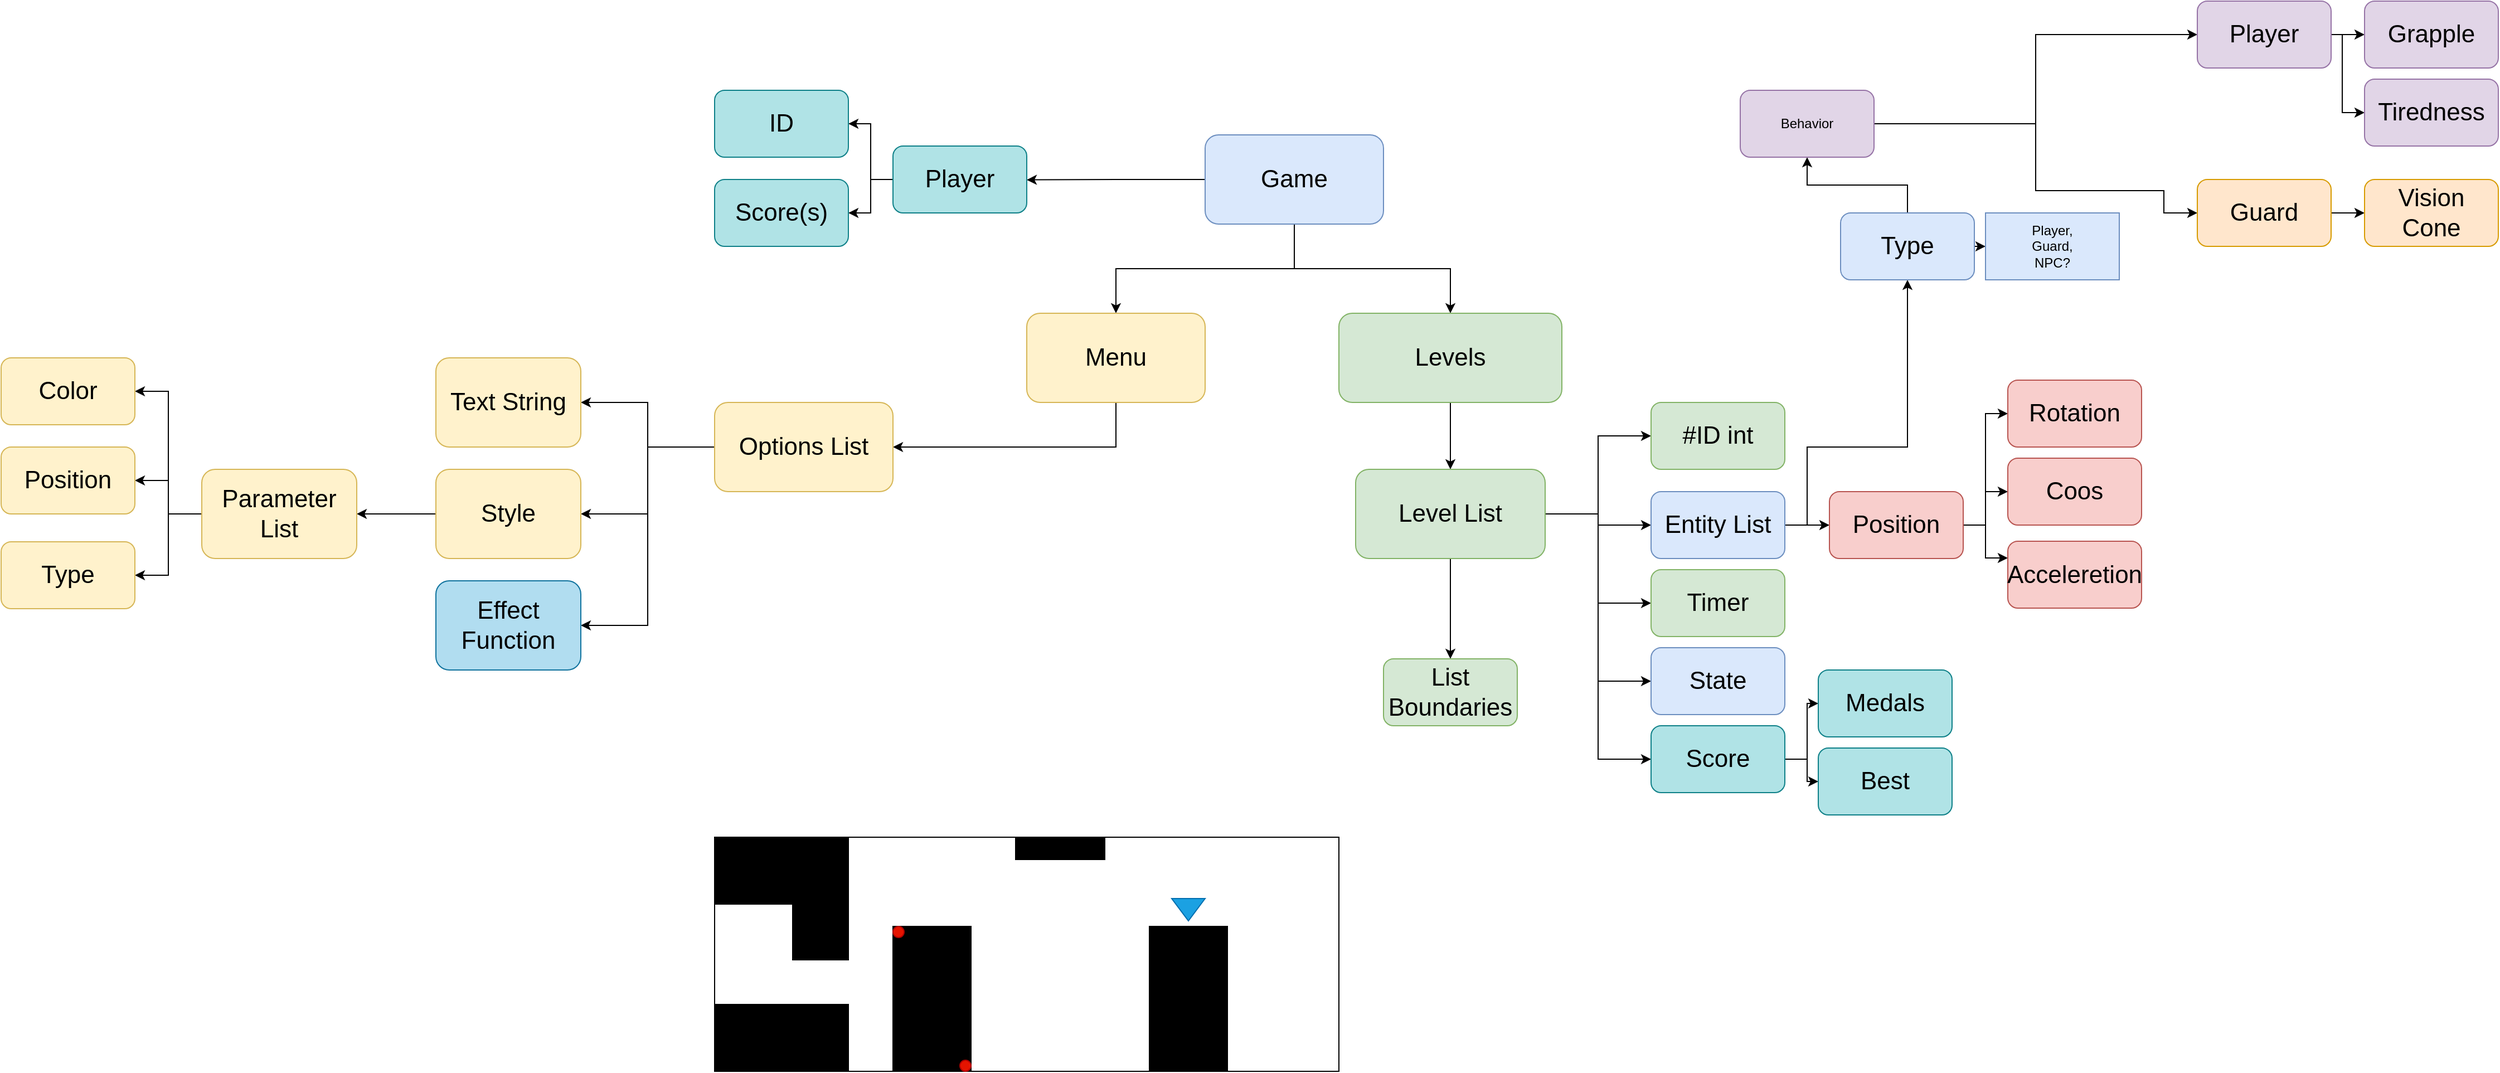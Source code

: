 <mxfile version="20.8.20" type="github">
  <diagram name="Page-1" id="5bFIFE7P2a4ww-F7kp4S">
    <mxGraphModel dx="4671" dy="926" grid="1" gridSize="10" guides="1" tooltips="1" connect="1" arrows="1" fold="1" page="1" pageScale="1" pageWidth="827" pageHeight="1169" math="0" shadow="0">
      <root>
        <mxCell id="0" />
        <mxCell id="1" parent="0" />
        <mxCell id="trhLgWfXly_DadddX9xE-12" style="edgeStyle=orthogonalEdgeStyle;rounded=0;orthogonalLoop=1;jettySize=auto;html=1;exitX=0.5;exitY=1;exitDx=0;exitDy=0;fontSize=22;" parent="1" source="trhLgWfXly_DadddX9xE-9" target="trhLgWfXly_DadddX9xE-10" edge="1">
          <mxGeometry relative="1" as="geometry" />
        </mxCell>
        <mxCell id="trhLgWfXly_DadddX9xE-13" style="edgeStyle=orthogonalEdgeStyle;rounded=0;orthogonalLoop=1;jettySize=auto;html=1;entryX=0.5;entryY=0;entryDx=0;entryDy=0;fontSize=22;" parent="1" source="trhLgWfXly_DadddX9xE-9" target="trhLgWfXly_DadddX9xE-11" edge="1">
          <mxGeometry relative="1" as="geometry" />
        </mxCell>
        <mxCell id="trhLgWfXly_DadddX9xE-42" style="edgeStyle=orthogonalEdgeStyle;rounded=0;orthogonalLoop=1;jettySize=auto;html=1;exitX=0;exitY=0.5;exitDx=0;exitDy=0;fontSize=22;" parent="1" source="trhLgWfXly_DadddX9xE-9" edge="1">
          <mxGeometry relative="1" as="geometry">
            <mxPoint x="-1880" y="200.333" as="targetPoint" />
          </mxGeometry>
        </mxCell>
        <mxCell id="trhLgWfXly_DadddX9xE-9" value="&lt;font style=&quot;font-size: 22px;&quot;&gt;Game&lt;/font&gt;" style="rounded=1;whiteSpace=wrap;html=1;fontSize=22;fillColor=#dae8fc;strokeColor=#6c8ebf;" parent="1" vertex="1">
          <mxGeometry x="-1720" y="160" width="160" height="80" as="geometry" />
        </mxCell>
        <mxCell id="trhLgWfXly_DadddX9xE-15" style="edgeStyle=orthogonalEdgeStyle;rounded=0;orthogonalLoop=1;jettySize=auto;html=1;exitX=0.5;exitY=1;exitDx=0;exitDy=0;fontSize=22;" parent="1" source="trhLgWfXly_DadddX9xE-10" target="trhLgWfXly_DadddX9xE-14" edge="1">
          <mxGeometry relative="1" as="geometry" />
        </mxCell>
        <mxCell id="trhLgWfXly_DadddX9xE-10" value="Menu" style="rounded=1;whiteSpace=wrap;html=1;fontSize=22;fillColor=#fff2cc;strokeColor=#d6b656;" parent="1" vertex="1">
          <mxGeometry x="-1880" y="320" width="160" height="80" as="geometry" />
        </mxCell>
        <mxCell id="trhLgWfXly_DadddX9xE-31" style="edgeStyle=orthogonalEdgeStyle;rounded=0;orthogonalLoop=1;jettySize=auto;html=1;exitX=0.5;exitY=1;exitDx=0;exitDy=0;fontSize=22;" parent="1" source="trhLgWfXly_DadddX9xE-11" target="trhLgWfXly_DadddX9xE-30" edge="1">
          <mxGeometry relative="1" as="geometry" />
        </mxCell>
        <mxCell id="trhLgWfXly_DadddX9xE-11" value="Levels" style="rounded=1;whiteSpace=wrap;html=1;fontSize=22;fillColor=#d5e8d4;strokeColor=#82b366;" parent="1" vertex="1">
          <mxGeometry x="-1600" y="320" width="200" height="80" as="geometry" />
        </mxCell>
        <mxCell id="trhLgWfXly_DadddX9xE-21" style="edgeStyle=orthogonalEdgeStyle;rounded=0;orthogonalLoop=1;jettySize=auto;html=1;exitX=0;exitY=0.5;exitDx=0;exitDy=0;fontSize=22;" parent="1" source="trhLgWfXly_DadddX9xE-14" target="trhLgWfXly_DadddX9xE-16" edge="1">
          <mxGeometry relative="1" as="geometry" />
        </mxCell>
        <mxCell id="trhLgWfXly_DadddX9xE-22" style="edgeStyle=orthogonalEdgeStyle;rounded=0;orthogonalLoop=1;jettySize=auto;html=1;exitX=0;exitY=0.5;exitDx=0;exitDy=0;fontSize=22;" parent="1" source="trhLgWfXly_DadddX9xE-14" target="trhLgWfXly_DadddX9xE-17" edge="1">
          <mxGeometry relative="1" as="geometry" />
        </mxCell>
        <mxCell id="trhLgWfXly_DadddX9xE-23" style="edgeStyle=orthogonalEdgeStyle;rounded=0;orthogonalLoop=1;jettySize=auto;html=1;exitX=0;exitY=0.5;exitDx=0;exitDy=0;entryX=1;entryY=0.5;entryDx=0;entryDy=0;fontSize=22;" parent="1" source="trhLgWfXly_DadddX9xE-14" target="trhLgWfXly_DadddX9xE-18" edge="1">
          <mxGeometry relative="1" as="geometry" />
        </mxCell>
        <mxCell id="trhLgWfXly_DadddX9xE-14" value="Options List" style="rounded=1;whiteSpace=wrap;html=1;fontSize=22;fillColor=#fff2cc;strokeColor=#d6b656;" parent="1" vertex="1">
          <mxGeometry x="-2160" y="400" width="160" height="80" as="geometry" />
        </mxCell>
        <mxCell id="trhLgWfXly_DadddX9xE-16" value="Text String" style="rounded=1;whiteSpace=wrap;html=1;fontSize=22;fillColor=#fff2cc;strokeColor=#d6b656;" parent="1" vertex="1">
          <mxGeometry x="-2410" y="360" width="130" height="80" as="geometry" />
        </mxCell>
        <mxCell id="trhLgWfXly_DadddX9xE-20" style="edgeStyle=orthogonalEdgeStyle;rounded=0;orthogonalLoop=1;jettySize=auto;html=1;exitX=0;exitY=0.5;exitDx=0;exitDy=0;fontSize=22;" parent="1" source="trhLgWfXly_DadddX9xE-17" target="trhLgWfXly_DadddX9xE-19" edge="1">
          <mxGeometry relative="1" as="geometry" />
        </mxCell>
        <mxCell id="trhLgWfXly_DadddX9xE-17" value="Style" style="rounded=1;whiteSpace=wrap;html=1;fontSize=22;fillColor=#fff2cc;strokeColor=#d6b656;" parent="1" vertex="1">
          <mxGeometry x="-2410" y="460" width="130" height="80" as="geometry" />
        </mxCell>
        <mxCell id="trhLgWfXly_DadddX9xE-18" value="Effect Function" style="rounded=1;whiteSpace=wrap;html=1;fontSize=22;fillColor=#b1ddf0;strokeColor=#10739e;" parent="1" vertex="1">
          <mxGeometry x="-2410" y="560" width="130" height="80" as="geometry" />
        </mxCell>
        <mxCell id="trhLgWfXly_DadddX9xE-27" style="edgeStyle=orthogonalEdgeStyle;rounded=0;orthogonalLoop=1;jettySize=auto;html=1;exitX=0;exitY=0.5;exitDx=0;exitDy=0;entryX=1;entryY=0.5;entryDx=0;entryDy=0;fontSize=22;" parent="1" source="trhLgWfXly_DadddX9xE-19" target="trhLgWfXly_DadddX9xE-25" edge="1">
          <mxGeometry relative="1" as="geometry" />
        </mxCell>
        <mxCell id="trhLgWfXly_DadddX9xE-28" style="edgeStyle=orthogonalEdgeStyle;rounded=0;orthogonalLoop=1;jettySize=auto;html=1;exitX=0;exitY=0.5;exitDx=0;exitDy=0;fontSize=22;" parent="1" source="trhLgWfXly_DadddX9xE-19" target="trhLgWfXly_DadddX9xE-24" edge="1">
          <mxGeometry relative="1" as="geometry" />
        </mxCell>
        <mxCell id="trhLgWfXly_DadddX9xE-29" style="edgeStyle=orthogonalEdgeStyle;rounded=0;orthogonalLoop=1;jettySize=auto;html=1;exitX=0;exitY=0.5;exitDx=0;exitDy=0;entryX=1;entryY=0.5;entryDx=0;entryDy=0;fontSize=22;" parent="1" source="trhLgWfXly_DadddX9xE-19" target="trhLgWfXly_DadddX9xE-26" edge="1">
          <mxGeometry relative="1" as="geometry" />
        </mxCell>
        <mxCell id="trhLgWfXly_DadddX9xE-19" value="Parameter List" style="rounded=1;whiteSpace=wrap;html=1;fontSize=22;fillColor=#fff2cc;strokeColor=#d6b656;" parent="1" vertex="1">
          <mxGeometry x="-2620" y="460" width="139" height="80" as="geometry" />
        </mxCell>
        <mxCell id="trhLgWfXly_DadddX9xE-24" value="Position" style="rounded=1;whiteSpace=wrap;html=1;fontSize=22;fillColor=#fff2cc;strokeColor=#d6b656;" parent="1" vertex="1">
          <mxGeometry x="-2800" y="440" width="120" height="60" as="geometry" />
        </mxCell>
        <mxCell id="trhLgWfXly_DadddX9xE-25" value="Type" style="rounded=1;whiteSpace=wrap;html=1;fontSize=22;fillColor=#fff2cc;strokeColor=#d6b656;" parent="1" vertex="1">
          <mxGeometry x="-2800" y="525" width="120" height="60" as="geometry" />
        </mxCell>
        <mxCell id="trhLgWfXly_DadddX9xE-26" value="Color" style="rounded=1;whiteSpace=wrap;html=1;fontSize=22;fillColor=#fff2cc;strokeColor=#d6b656;" parent="1" vertex="1">
          <mxGeometry x="-2800" y="360" width="120" height="60" as="geometry" />
        </mxCell>
        <mxCell id="trhLgWfXly_DadddX9xE-37" style="edgeStyle=orthogonalEdgeStyle;rounded=0;orthogonalLoop=1;jettySize=auto;html=1;exitX=1;exitY=0.5;exitDx=0;exitDy=0;entryX=0;entryY=0.5;entryDx=0;entryDy=0;fontSize=22;" parent="1" source="trhLgWfXly_DadddX9xE-30" target="trhLgWfXly_DadddX9xE-32" edge="1">
          <mxGeometry relative="1" as="geometry" />
        </mxCell>
        <mxCell id="trhLgWfXly_DadddX9xE-38" style="edgeStyle=orthogonalEdgeStyle;rounded=0;orthogonalLoop=1;jettySize=auto;html=1;exitX=1;exitY=0.5;exitDx=0;exitDy=0;entryX=0;entryY=0.5;entryDx=0;entryDy=0;fontSize=22;" parent="1" source="trhLgWfXly_DadddX9xE-30" target="trhLgWfXly_DadddX9xE-33" edge="1">
          <mxGeometry relative="1" as="geometry" />
        </mxCell>
        <mxCell id="trhLgWfXly_DadddX9xE-40" style="edgeStyle=orthogonalEdgeStyle;rounded=0;orthogonalLoop=1;jettySize=auto;html=1;exitX=1;exitY=0.5;exitDx=0;exitDy=0;entryX=0;entryY=0.5;entryDx=0;entryDy=0;fontSize=22;" parent="1" source="trhLgWfXly_DadddX9xE-30" target="trhLgWfXly_DadddX9xE-35" edge="1">
          <mxGeometry relative="1" as="geometry" />
        </mxCell>
        <mxCell id="trhLgWfXly_DadddX9xE-41" style="edgeStyle=orthogonalEdgeStyle;rounded=0;orthogonalLoop=1;jettySize=auto;html=1;exitX=1;exitY=0.5;exitDx=0;exitDy=0;entryX=0;entryY=0.5;entryDx=0;entryDy=0;fontSize=22;" parent="1" source="trhLgWfXly_DadddX9xE-30" target="trhLgWfXly_DadddX9xE-36" edge="1">
          <mxGeometry relative="1" as="geometry" />
        </mxCell>
        <mxCell id="trhLgWfXly_DadddX9xE-51" style="edgeStyle=orthogonalEdgeStyle;rounded=0;orthogonalLoop=1;jettySize=auto;html=1;exitX=0.5;exitY=1;exitDx=0;exitDy=0;entryX=0.5;entryY=0;entryDx=0;entryDy=0;fontSize=22;" parent="1" source="trhLgWfXly_DadddX9xE-30" target="trhLgWfXly_DadddX9xE-34" edge="1">
          <mxGeometry relative="1" as="geometry" />
        </mxCell>
        <mxCell id="_1f17MS2EXYu9Ie10YHu-11" style="edgeStyle=orthogonalEdgeStyle;rounded=0;orthogonalLoop=1;jettySize=auto;html=1;exitX=1;exitY=0.5;exitDx=0;exitDy=0;entryX=0;entryY=0.5;entryDx=0;entryDy=0;" edge="1" parent="1" source="trhLgWfXly_DadddX9xE-30" target="_1f17MS2EXYu9Ie10YHu-9">
          <mxGeometry relative="1" as="geometry" />
        </mxCell>
        <mxCell id="trhLgWfXly_DadddX9xE-30" value="Level List" style="rounded=1;whiteSpace=wrap;html=1;fontSize=22;fillColor=#d5e8d4;strokeColor=#82b366;" parent="1" vertex="1">
          <mxGeometry x="-1585" y="460" width="170" height="80" as="geometry" />
        </mxCell>
        <mxCell id="trhLgWfXly_DadddX9xE-32" value="#ID int" style="rounded=1;whiteSpace=wrap;html=1;fontSize=22;fillColor=#d5e8d4;strokeColor=#82b366;" parent="1" vertex="1">
          <mxGeometry x="-1320" y="400" width="120" height="60" as="geometry" />
        </mxCell>
        <mxCell id="trhLgWfXly_DadddX9xE-58" style="edgeStyle=orthogonalEdgeStyle;rounded=0;orthogonalLoop=1;jettySize=auto;html=1;exitX=1;exitY=0.5;exitDx=0;exitDy=0;fontSize=22;" parent="1" source="trhLgWfXly_DadddX9xE-33" target="trhLgWfXly_DadddX9xE-52" edge="1">
          <mxGeometry relative="1" as="geometry" />
        </mxCell>
        <mxCell id="trhLgWfXly_DadddX9xE-63" style="edgeStyle=orthogonalEdgeStyle;rounded=0;orthogonalLoop=1;jettySize=auto;html=1;exitX=1;exitY=0.5;exitDx=0;exitDy=0;entryX=0.5;entryY=1;entryDx=0;entryDy=0;fontSize=22;" parent="1" source="trhLgWfXly_DadddX9xE-33" target="trhLgWfXly_DadddX9xE-50" edge="1">
          <mxGeometry relative="1" as="geometry">
            <Array as="points">
              <mxPoint x="-1180" y="510" />
              <mxPoint x="-1180" y="440" />
              <mxPoint x="-1090" y="440" />
            </Array>
          </mxGeometry>
        </mxCell>
        <mxCell id="trhLgWfXly_DadddX9xE-33" value="Entity List" style="rounded=1;whiteSpace=wrap;html=1;fontSize=22;fillColor=#dae8fc;strokeColor=#6c8ebf;" parent="1" vertex="1">
          <mxGeometry x="-1320" y="480" width="120" height="60" as="geometry" />
        </mxCell>
        <mxCell id="trhLgWfXly_DadddX9xE-34" value="List Boundaries" style="rounded=1;whiteSpace=wrap;html=1;fontSize=22;fillColor=#d5e8d4;strokeColor=#82b366;" parent="1" vertex="1">
          <mxGeometry x="-1560" y="630" width="120" height="60" as="geometry" />
        </mxCell>
        <mxCell id="trhLgWfXly_DadddX9xE-35" value="Timer" style="rounded=1;whiteSpace=wrap;html=1;fontSize=22;fillColor=#d5e8d4;strokeColor=#82b366;" parent="1" vertex="1">
          <mxGeometry x="-1320" y="550" width="120" height="60" as="geometry" />
        </mxCell>
        <mxCell id="trhLgWfXly_DadddX9xE-36" value="State" style="rounded=1;whiteSpace=wrap;html=1;fontSize=22;fillColor=#dae8fc;strokeColor=#6c8ebf;" parent="1" vertex="1">
          <mxGeometry x="-1320" y="620" width="120" height="60" as="geometry" />
        </mxCell>
        <mxCell id="trhLgWfXly_DadddX9xE-47" style="edgeStyle=orthogonalEdgeStyle;rounded=0;orthogonalLoop=1;jettySize=auto;html=1;exitX=0;exitY=0.5;exitDx=0;exitDy=0;fontSize=22;" parent="1" source="trhLgWfXly_DadddX9xE-43" target="trhLgWfXly_DadddX9xE-46" edge="1">
          <mxGeometry relative="1" as="geometry" />
        </mxCell>
        <mxCell id="trhLgWfXly_DadddX9xE-48" style="edgeStyle=orthogonalEdgeStyle;rounded=0;orthogonalLoop=1;jettySize=auto;html=1;exitX=0;exitY=0.5;exitDx=0;exitDy=0;fontSize=22;" parent="1" source="trhLgWfXly_DadddX9xE-43" target="trhLgWfXly_DadddX9xE-45" edge="1">
          <mxGeometry relative="1" as="geometry" />
        </mxCell>
        <mxCell id="trhLgWfXly_DadddX9xE-43" value="Player" style="rounded=1;whiteSpace=wrap;html=1;fontSize=22;fillColor=#b0e3e6;strokeColor=#0e8088;" parent="1" vertex="1">
          <mxGeometry x="-2000" y="170" width="120" height="60" as="geometry" />
        </mxCell>
        <mxCell id="trhLgWfXly_DadddX9xE-45" value="ID" style="rounded=1;whiteSpace=wrap;html=1;fontSize=22;fillColor=#b0e3e6;strokeColor=#0e8088;" parent="1" vertex="1">
          <mxGeometry x="-2160" y="120" width="120" height="60" as="geometry" />
        </mxCell>
        <mxCell id="trhLgWfXly_DadddX9xE-46" value="Score(s)" style="rounded=1;whiteSpace=wrap;html=1;fontSize=22;fillColor=#b0e3e6;strokeColor=#0e8088;" parent="1" vertex="1">
          <mxGeometry x="-2160" y="200" width="120" height="60" as="geometry" />
        </mxCell>
        <mxCell id="_1f17MS2EXYu9Ie10YHu-5" style="edgeStyle=orthogonalEdgeStyle;rounded=0;orthogonalLoop=1;jettySize=auto;html=1;exitX=1;exitY=0.5;exitDx=0;exitDy=0;entryX=0;entryY=0.5;entryDx=0;entryDy=0;" edge="1" parent="1" source="trhLgWfXly_DadddX9xE-50" target="_1f17MS2EXYu9Ie10YHu-4">
          <mxGeometry relative="1" as="geometry" />
        </mxCell>
        <mxCell id="_1f17MS2EXYu9Ie10YHu-6" style="edgeStyle=orthogonalEdgeStyle;rounded=0;orthogonalLoop=1;jettySize=auto;html=1;exitX=0.5;exitY=0;exitDx=0;exitDy=0;entryX=0.5;entryY=1;entryDx=0;entryDy=0;" edge="1" parent="1" source="trhLgWfXly_DadddX9xE-50" target="_1f17MS2EXYu9Ie10YHu-1">
          <mxGeometry relative="1" as="geometry" />
        </mxCell>
        <mxCell id="trhLgWfXly_DadddX9xE-50" value="Type" style="rounded=1;whiteSpace=wrap;html=1;fontSize=22;fillColor=#dae8fc;strokeColor=#6c8ebf;" parent="1" vertex="1">
          <mxGeometry x="-1150" y="230" width="120" height="60" as="geometry" />
        </mxCell>
        <mxCell id="trhLgWfXly_DadddX9xE-60" style="edgeStyle=orthogonalEdgeStyle;rounded=0;orthogonalLoop=1;jettySize=auto;html=1;exitX=1;exitY=0.5;exitDx=0;exitDy=0;entryX=0;entryY=0.5;entryDx=0;entryDy=0;fontSize=22;" parent="1" source="trhLgWfXly_DadddX9xE-52" target="trhLgWfXly_DadddX9xE-56" edge="1">
          <mxGeometry relative="1" as="geometry" />
        </mxCell>
        <mxCell id="trhLgWfXly_DadddX9xE-61" style="edgeStyle=orthogonalEdgeStyle;rounded=0;orthogonalLoop=1;jettySize=auto;html=1;exitX=1;exitY=0.5;exitDx=0;exitDy=0;fontSize=22;" parent="1" source="trhLgWfXly_DadddX9xE-52" target="trhLgWfXly_DadddX9xE-53" edge="1">
          <mxGeometry relative="1" as="geometry" />
        </mxCell>
        <mxCell id="trhLgWfXly_DadddX9xE-62" style="edgeStyle=orthogonalEdgeStyle;rounded=0;orthogonalLoop=1;jettySize=auto;html=1;exitX=1;exitY=0.5;exitDx=0;exitDy=0;entryX=0;entryY=0.25;entryDx=0;entryDy=0;fontSize=22;" parent="1" source="trhLgWfXly_DadddX9xE-52" target="trhLgWfXly_DadddX9xE-57" edge="1">
          <mxGeometry relative="1" as="geometry" />
        </mxCell>
        <mxCell id="trhLgWfXly_DadddX9xE-52" value="Position" style="rounded=1;whiteSpace=wrap;html=1;fontSize=22;fillColor=#f8cecc;strokeColor=#b85450;" parent="1" vertex="1">
          <mxGeometry x="-1160" y="480" width="120" height="60" as="geometry" />
        </mxCell>
        <mxCell id="trhLgWfXly_DadddX9xE-53" value="Coos" style="rounded=1;whiteSpace=wrap;html=1;fontSize=22;fillColor=#f8cecc;strokeColor=#b85450;" parent="1" vertex="1">
          <mxGeometry x="-1000" y="450" width="120" height="60" as="geometry" />
        </mxCell>
        <mxCell id="trhLgWfXly_DadddX9xE-56" value="Rotation" style="rounded=1;whiteSpace=wrap;html=1;fontSize=22;fillColor=#f8cecc;strokeColor=#b85450;" parent="1" vertex="1">
          <mxGeometry x="-1000" y="380" width="120" height="60" as="geometry" />
        </mxCell>
        <mxCell id="trhLgWfXly_DadddX9xE-57" value="Acceleretion" style="rounded=1;whiteSpace=wrap;html=1;fontSize=22;fillColor=#f8cecc;strokeColor=#b85450;" parent="1" vertex="1">
          <mxGeometry x="-1000" y="524.5" width="120" height="60" as="geometry" />
        </mxCell>
        <mxCell id="_1f17MS2EXYu9Ie10YHu-34" style="edgeStyle=orthogonalEdgeStyle;rounded=0;orthogonalLoop=1;jettySize=auto;html=1;exitX=1;exitY=0.5;exitDx=0;exitDy=0;entryX=0;entryY=0.5;entryDx=0;entryDy=0;" edge="1" parent="1" source="_1f17MS2EXYu9Ie10YHu-1" target="_1f17MS2EXYu9Ie10YHu-25">
          <mxGeometry relative="1" as="geometry" />
        </mxCell>
        <mxCell id="_1f17MS2EXYu9Ie10YHu-35" style="edgeStyle=orthogonalEdgeStyle;rounded=0;orthogonalLoop=1;jettySize=auto;html=1;exitX=1;exitY=0.5;exitDx=0;exitDy=0;entryX=0;entryY=0.5;entryDx=0;entryDy=0;" edge="1" parent="1" source="_1f17MS2EXYu9Ie10YHu-1" target="_1f17MS2EXYu9Ie10YHu-31">
          <mxGeometry relative="1" as="geometry">
            <Array as="points">
              <mxPoint x="-975" y="150" />
              <mxPoint x="-975" y="210" />
              <mxPoint x="-860" y="210" />
              <mxPoint x="-860" y="230" />
            </Array>
          </mxGeometry>
        </mxCell>
        <mxCell id="_1f17MS2EXYu9Ie10YHu-1" value="Behavior" style="rounded=1;whiteSpace=wrap;html=1;fillColor=#e1d5e7;strokeColor=#9673a6;" vertex="1" parent="1">
          <mxGeometry x="-1240" y="120" width="120" height="60" as="geometry" />
        </mxCell>
        <mxCell id="_1f17MS2EXYu9Ie10YHu-4" value="Player,&lt;br&gt;Guard,&lt;br&gt;NPC?" style="rounded=0;whiteSpace=wrap;html=1;fillColor=#dae8fc;strokeColor=#6c8ebf;" vertex="1" parent="1">
          <mxGeometry x="-1020" y="230" width="120" height="60" as="geometry" />
        </mxCell>
        <mxCell id="_1f17MS2EXYu9Ie10YHu-38" style="edgeStyle=orthogonalEdgeStyle;rounded=0;orthogonalLoop=1;jettySize=auto;html=1;exitX=1;exitY=0.5;exitDx=0;exitDy=0;entryX=0;entryY=0.5;entryDx=0;entryDy=0;" edge="1" parent="1" source="_1f17MS2EXYu9Ie10YHu-9" target="_1f17MS2EXYu9Ie10YHu-36">
          <mxGeometry relative="1" as="geometry" />
        </mxCell>
        <mxCell id="_1f17MS2EXYu9Ie10YHu-39" style="edgeStyle=orthogonalEdgeStyle;rounded=0;orthogonalLoop=1;jettySize=auto;html=1;exitX=1;exitY=0.5;exitDx=0;exitDy=0;entryX=0;entryY=0.5;entryDx=0;entryDy=0;" edge="1" parent="1" source="_1f17MS2EXYu9Ie10YHu-9" target="_1f17MS2EXYu9Ie10YHu-37">
          <mxGeometry relative="1" as="geometry">
            <Array as="points">
              <mxPoint x="-1180" y="720" />
              <mxPoint x="-1180" y="740" />
            </Array>
          </mxGeometry>
        </mxCell>
        <mxCell id="_1f17MS2EXYu9Ie10YHu-9" value="Score" style="rounded=1;whiteSpace=wrap;html=1;fontSize=22;fillColor=#b0e3e6;strokeColor=#0e8088;" vertex="1" parent="1">
          <mxGeometry x="-1320" y="690" width="120" height="60" as="geometry" />
        </mxCell>
        <mxCell id="_1f17MS2EXYu9Ie10YHu-12" value="" style="rounded=0;whiteSpace=wrap;html=1;" vertex="1" parent="1">
          <mxGeometry x="-2160" y="790" width="560" height="210" as="geometry" />
        </mxCell>
        <mxCell id="_1f17MS2EXYu9Ie10YHu-13" value="" style="rounded=0;whiteSpace=wrap;html=1;fillColor=#000000;" vertex="1" parent="1">
          <mxGeometry x="-2160" y="940" width="120" height="60" as="geometry" />
        </mxCell>
        <mxCell id="_1f17MS2EXYu9Ie10YHu-14" value="" style="rounded=0;whiteSpace=wrap;html=1;fillColor=#000000;" vertex="1" parent="1">
          <mxGeometry x="-2000" y="870" width="70" height="130" as="geometry" />
        </mxCell>
        <mxCell id="_1f17MS2EXYu9Ie10YHu-15" value="" style="rounded=0;whiteSpace=wrap;html=1;fillColor=#000000;" vertex="1" parent="1">
          <mxGeometry x="-2160" y="790" width="120" height="60" as="geometry" />
        </mxCell>
        <mxCell id="_1f17MS2EXYu9Ie10YHu-16" value="" style="rounded=0;whiteSpace=wrap;html=1;fillColor=#000000;" vertex="1" parent="1">
          <mxGeometry x="-2090" y="790" width="50" height="110" as="geometry" />
        </mxCell>
        <mxCell id="_1f17MS2EXYu9Ie10YHu-17" value="" style="ellipse;whiteSpace=wrap;html=1;fillColor=#e51400;fontColor=#ffffff;strokeColor=#B20000;" vertex="1" parent="1">
          <mxGeometry x="-2000" y="870" width="10" height="10" as="geometry" />
        </mxCell>
        <mxCell id="_1f17MS2EXYu9Ie10YHu-19" value="" style="ellipse;whiteSpace=wrap;html=1;fillColor=#e51400;fontColor=#ffffff;strokeColor=#B20000;" vertex="1" parent="1">
          <mxGeometry x="-1940" y="990" width="10" height="10" as="geometry" />
        </mxCell>
        <mxCell id="_1f17MS2EXYu9Ie10YHu-20" value="" style="rounded=0;whiteSpace=wrap;html=1;fillColor=#000000;" vertex="1" parent="1">
          <mxGeometry x="-1890" y="790" width="80" height="20" as="geometry" />
        </mxCell>
        <mxCell id="_1f17MS2EXYu9Ie10YHu-21" value="" style="rounded=0;whiteSpace=wrap;html=1;fillColor=#000000;" vertex="1" parent="1">
          <mxGeometry x="-1770" y="870" width="70" height="130" as="geometry" />
        </mxCell>
        <mxCell id="_1f17MS2EXYu9Ie10YHu-22" value="" style="triangle;whiteSpace=wrap;html=1;fillColor=#1ba1e2;rotation=90;fontColor=#ffffff;strokeColor=#006EAF;" vertex="1" parent="1">
          <mxGeometry x="-1745" y="840" width="20" height="30" as="geometry" />
        </mxCell>
        <mxCell id="_1f17MS2EXYu9Ie10YHu-29" style="edgeStyle=orthogonalEdgeStyle;rounded=0;orthogonalLoop=1;jettySize=auto;html=1;exitX=1;exitY=0.5;exitDx=0;exitDy=0;entryX=0;entryY=0.5;entryDx=0;entryDy=0;" edge="1" parent="1" source="_1f17MS2EXYu9Ie10YHu-25" target="_1f17MS2EXYu9Ie10YHu-27">
          <mxGeometry relative="1" as="geometry" />
        </mxCell>
        <mxCell id="_1f17MS2EXYu9Ie10YHu-30" style="edgeStyle=orthogonalEdgeStyle;rounded=0;orthogonalLoop=1;jettySize=auto;html=1;exitX=1;exitY=0.5;exitDx=0;exitDy=0;entryX=0;entryY=0.5;entryDx=0;entryDy=0;" edge="1" parent="1" source="_1f17MS2EXYu9Ie10YHu-25" target="_1f17MS2EXYu9Ie10YHu-28">
          <mxGeometry relative="1" as="geometry">
            <Array as="points">
              <mxPoint x="-700" y="70" />
              <mxPoint x="-700" y="140" />
            </Array>
          </mxGeometry>
        </mxCell>
        <mxCell id="_1f17MS2EXYu9Ie10YHu-25" value="Player" style="rounded=1;whiteSpace=wrap;html=1;fontSize=22;fillColor=#e1d5e7;strokeColor=#9673a6;" vertex="1" parent="1">
          <mxGeometry x="-830" y="40" width="120" height="60" as="geometry" />
        </mxCell>
        <mxCell id="_1f17MS2EXYu9Ie10YHu-27" value="Grapple" style="rounded=1;whiteSpace=wrap;html=1;fontSize=22;fillColor=#e1d5e7;strokeColor=#9673a6;" vertex="1" parent="1">
          <mxGeometry x="-680" y="40" width="120" height="60" as="geometry" />
        </mxCell>
        <mxCell id="_1f17MS2EXYu9Ie10YHu-28" value="Tiredness" style="rounded=1;whiteSpace=wrap;html=1;fontSize=22;fillColor=#e1d5e7;strokeColor=#9673a6;" vertex="1" parent="1">
          <mxGeometry x="-680" y="110" width="120" height="60" as="geometry" />
        </mxCell>
        <mxCell id="_1f17MS2EXYu9Ie10YHu-33" style="edgeStyle=orthogonalEdgeStyle;rounded=0;orthogonalLoop=1;jettySize=auto;html=1;exitX=1;exitY=0.5;exitDx=0;exitDy=0;entryX=0;entryY=0.5;entryDx=0;entryDy=0;" edge="1" parent="1" source="_1f17MS2EXYu9Ie10YHu-31" target="_1f17MS2EXYu9Ie10YHu-32">
          <mxGeometry relative="1" as="geometry" />
        </mxCell>
        <mxCell id="_1f17MS2EXYu9Ie10YHu-31" value="Guard" style="rounded=1;whiteSpace=wrap;html=1;fontSize=22;fillColor=#ffe6cc;strokeColor=#d79b00;" vertex="1" parent="1">
          <mxGeometry x="-830" y="200" width="120" height="60" as="geometry" />
        </mxCell>
        <mxCell id="_1f17MS2EXYu9Ie10YHu-32" value="Vision Cone" style="rounded=1;whiteSpace=wrap;html=1;fontSize=22;fillColor=#ffe6cc;strokeColor=#d79b00;" vertex="1" parent="1">
          <mxGeometry x="-680" y="200" width="120" height="60" as="geometry" />
        </mxCell>
        <mxCell id="_1f17MS2EXYu9Ie10YHu-36" value="Medals" style="rounded=1;whiteSpace=wrap;html=1;fontSize=22;fillColor=#b0e3e6;strokeColor=#0e8088;" vertex="1" parent="1">
          <mxGeometry x="-1170" y="640" width="120" height="60" as="geometry" />
        </mxCell>
        <mxCell id="_1f17MS2EXYu9Ie10YHu-37" value="Best" style="rounded=1;whiteSpace=wrap;html=1;fontSize=22;fillColor=#b0e3e6;strokeColor=#0e8088;" vertex="1" parent="1">
          <mxGeometry x="-1170" y="710" width="120" height="60" as="geometry" />
        </mxCell>
      </root>
    </mxGraphModel>
  </diagram>
</mxfile>
